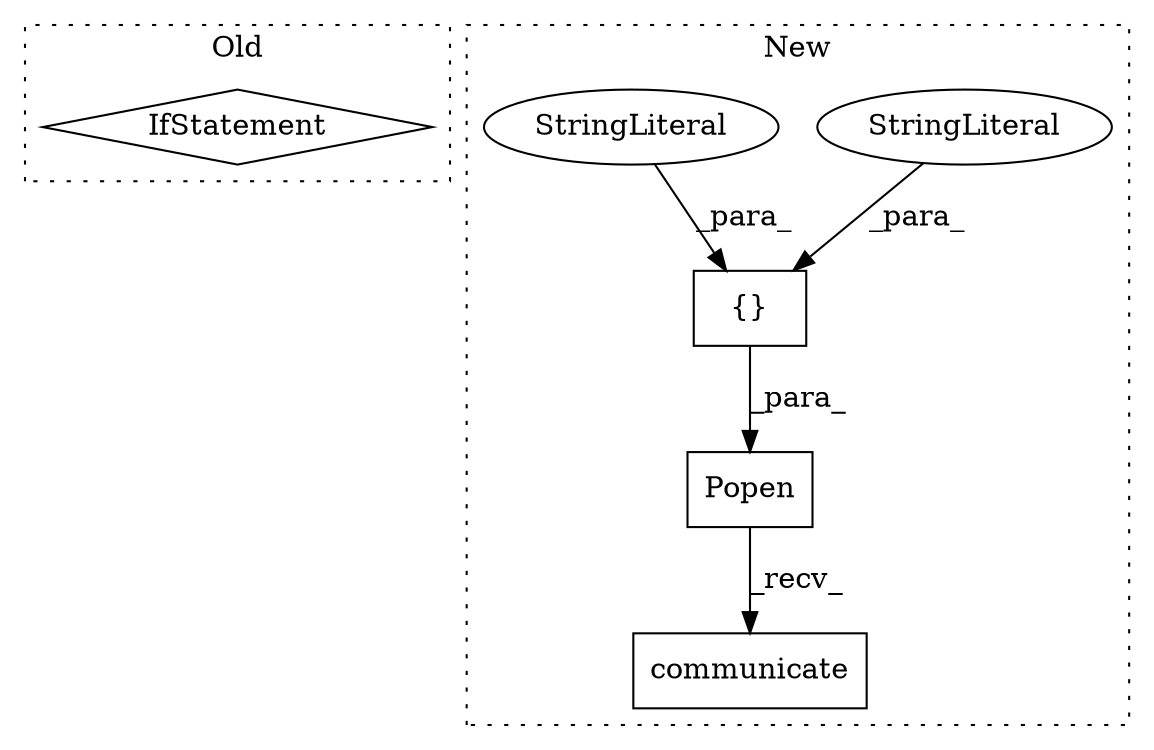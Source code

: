 digraph G {
subgraph cluster0 {
1 [label="IfStatement" a="25" s="807,842" l="4,2" shape="diamond"];
label = "Old";
style="dotted";
}
subgraph cluster1 {
2 [label="Popen" a="32" s="562,613" l="6,1" shape="box"];
3 [label="communicate" a="32" s="654" l="13" shape="box"];
4 [label="{}" a="4" s="580,597" l="1,1" shape="box"];
5 [label="StringLiteral" a="45" s="587" l="10" shape="ellipse"];
6 [label="StringLiteral" a="45" s="581" l="5" shape="ellipse"];
label = "New";
style="dotted";
}
2 -> 3 [label="_recv_"];
4 -> 2 [label="_para_"];
5 -> 4 [label="_para_"];
6 -> 4 [label="_para_"];
}